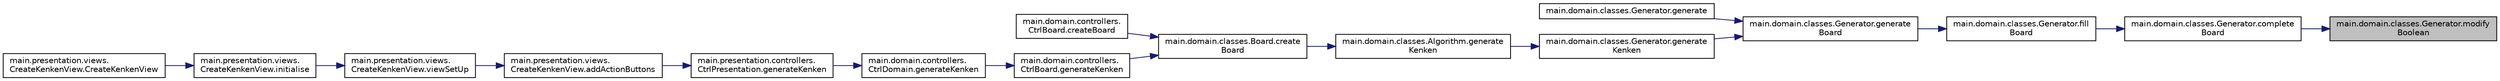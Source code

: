 digraph "main.domain.classes.Generator.modifyBoolean"
{
 // INTERACTIVE_SVG=YES
 // LATEX_PDF_SIZE
  edge [fontname="Helvetica",fontsize="10",labelfontname="Helvetica",labelfontsize="10"];
  node [fontname="Helvetica",fontsize="10",shape=record];
  rankdir="RL";
  Node1 [label="main.domain.classes.Generator.modify\lBoolean",height=0.2,width=0.4,color="black", fillcolor="grey75", style="filled", fontcolor="black",tooltip=" "];
  Node1 -> Node2 [dir="back",color="midnightblue",fontsize="10",style="solid",fontname="Helvetica"];
  Node2 [label="main.domain.classes.Generator.complete\lBoard",height=0.2,width=0.4,color="black", fillcolor="white", style="filled",URL="$classmain_1_1domain_1_1classes_1_1Generator.html#acf0175945e44217aae57e8c620922e56",tooltip=" "];
  Node2 -> Node3 [dir="back",color="midnightblue",fontsize="10",style="solid",fontname="Helvetica"];
  Node3 [label="main.domain.classes.Generator.fill\lBoard",height=0.2,width=0.4,color="black", fillcolor="white", style="filled",URL="$classmain_1_1domain_1_1classes_1_1Generator.html#ab10cb17e55f2b685338e45abab8666bd",tooltip=" "];
  Node3 -> Node4 [dir="back",color="midnightblue",fontsize="10",style="solid",fontname="Helvetica"];
  Node4 [label="main.domain.classes.Generator.generate\lBoard",height=0.2,width=0.4,color="black", fillcolor="white", style="filled",URL="$classmain_1_1domain_1_1classes_1_1Generator.html#a7cd8518db1d51f04f266e9d0acbcad79",tooltip=" "];
  Node4 -> Node5 [dir="back",color="midnightblue",fontsize="10",style="solid",fontname="Helvetica"];
  Node5 [label="main.domain.classes.Generator.generate",height=0.2,width=0.4,color="black", fillcolor="white", style="filled",URL="$classmain_1_1domain_1_1classes_1_1Generator.html#a805043bdc5d05c86c2dacf18d4c5667e",tooltip=" "];
  Node4 -> Node6 [dir="back",color="midnightblue",fontsize="10",style="solid",fontname="Helvetica"];
  Node6 [label="main.domain.classes.Generator.generate\lKenken",height=0.2,width=0.4,color="black", fillcolor="white", style="filled",URL="$classmain_1_1domain_1_1classes_1_1Generator.html#a0c2d920677428541d15f745afd922794",tooltip=" "];
  Node6 -> Node7 [dir="back",color="midnightblue",fontsize="10",style="solid",fontname="Helvetica"];
  Node7 [label="main.domain.classes.Algorithm.generate\lKenken",height=0.2,width=0.4,color="black", fillcolor="white", style="filled",URL="$classmain_1_1domain_1_1classes_1_1Algorithm.html#a9beeb065aa30483f32b08f30c6ab77f2",tooltip=" "];
  Node7 -> Node8 [dir="back",color="midnightblue",fontsize="10",style="solid",fontname="Helvetica"];
  Node8 [label="main.domain.classes.Board.create\lBoard",height=0.2,width=0.4,color="black", fillcolor="white", style="filled",URL="$classmain_1_1domain_1_1classes_1_1Board.html#a3ac5327ca0b44158340c395d682c507c",tooltip=" "];
  Node8 -> Node9 [dir="back",color="midnightblue",fontsize="10",style="solid",fontname="Helvetica"];
  Node9 [label="main.domain.controllers.\lCtrlBoard.createBoard",height=0.2,width=0.4,color="black", fillcolor="white", style="filled",URL="$classmain_1_1domain_1_1controllers_1_1CtrlBoard.html#a73826413ca59c75c3062051420ff5d34",tooltip=" "];
  Node8 -> Node10 [dir="back",color="midnightblue",fontsize="10",style="solid",fontname="Helvetica"];
  Node10 [label="main.domain.controllers.\lCtrlBoard.generateKenken",height=0.2,width=0.4,color="black", fillcolor="white", style="filled",URL="$classmain_1_1domain_1_1controllers_1_1CtrlBoard.html#ab9d2309bdd6cc194b633e0afbf5f9ec7",tooltip=" "];
  Node10 -> Node11 [dir="back",color="midnightblue",fontsize="10",style="solid",fontname="Helvetica"];
  Node11 [label="main.domain.controllers.\lCtrlDomain.generateKenken",height=0.2,width=0.4,color="black", fillcolor="white", style="filled",URL="$classmain_1_1domain_1_1controllers_1_1CtrlDomain.html#a93eef0b812e03ba43255051116879e4d",tooltip=" "];
  Node11 -> Node12 [dir="back",color="midnightblue",fontsize="10",style="solid",fontname="Helvetica"];
  Node12 [label="main.presentation.controllers.\lCtrlPresentation.generateKenken",height=0.2,width=0.4,color="black", fillcolor="white", style="filled",URL="$classmain_1_1presentation_1_1controllers_1_1CtrlPresentation.html#ab171f26cd1e84ff1abcb8652ad4e5644",tooltip=" "];
  Node12 -> Node13 [dir="back",color="midnightblue",fontsize="10",style="solid",fontname="Helvetica"];
  Node13 [label="main.presentation.views.\lCreateKenkenView.addActionButtons",height=0.2,width=0.4,color="black", fillcolor="white", style="filled",URL="$classmain_1_1presentation_1_1views_1_1CreateKenkenView.html#a403af371e116eb9e8ee8524425b8495c",tooltip=" "];
  Node13 -> Node14 [dir="back",color="midnightblue",fontsize="10",style="solid",fontname="Helvetica"];
  Node14 [label="main.presentation.views.\lCreateKenkenView.viewSetUp",height=0.2,width=0.4,color="black", fillcolor="white", style="filled",URL="$classmain_1_1presentation_1_1views_1_1CreateKenkenView.html#a740d7f991b8a07f679948c28a9c2b6d8",tooltip=" "];
  Node14 -> Node15 [dir="back",color="midnightblue",fontsize="10",style="solid",fontname="Helvetica"];
  Node15 [label="main.presentation.views.\lCreateKenkenView.initialise",height=0.2,width=0.4,color="black", fillcolor="white", style="filled",URL="$classmain_1_1presentation_1_1views_1_1CreateKenkenView.html#a94cf761a40d66fdd08b2774bc1bee024",tooltip=" "];
  Node15 -> Node16 [dir="back",color="midnightblue",fontsize="10",style="solid",fontname="Helvetica"];
  Node16 [label="main.presentation.views.\lCreateKenkenView.CreateKenkenView",height=0.2,width=0.4,color="black", fillcolor="white", style="filled",URL="$classmain_1_1presentation_1_1views_1_1CreateKenkenView.html#afa8b78165d13933e85c8c48077753c4f",tooltip=" "];
}
